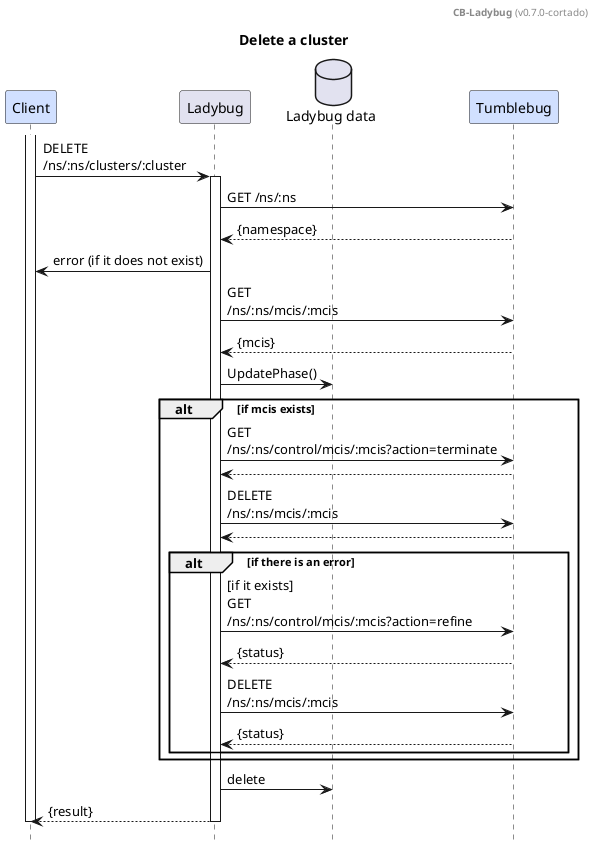 @startuml

header **CB-Ladybug** (v0.7.0-cortado)
title Delete a cluster
hide footbox

participant	"Client"	as webtool		#d1e0ff
participant	"Ladybug"	as provider
database	"Ladybug data"	as db
participant	"Tumblebug"	as tumblebug	#d1e0ff


activate webtool
	webtool		->	provider		: DELETE\n/ns/:ns/clusters/:cluster

	activate provider

		provider	->	tumblebug	: GET /ns/:ns
		tumblebug	-->	provider	: {namespace}
		provider	->	webtool		: error (if it does not exist)

		provider	->	tumblebug	: GET\n/ns/:ns/mcis/:mcis
		tumblebug	-->	provider	: {mcis}

		provider	->	db			: UpdatePhase()

		alt if mcis exists

			provider	->	tumblebug	: GET\n/ns/:ns/control/mcis/:mcis?action=terminate
			tumblebug	-->	provider

			provider	->	tumblebug	: DELETE\n/ns/:ns/mcis/:mcis
			tumblebug	-->	provider

			alt if there is an error
				provider	->	tumblebug	: [if it exists]\nGET\n/ns/:ns/control/mcis/:mcis?action=refine
				tumblebug	-->	provider	: {status}
				
				provider	->	tumblebug	: DELETE\n/ns/:ns/mcis/:mcis
				tumblebug	-->	provider	: {status}
			end

		end

		provider	->	db	: delete
		provider	-->	webtool		: {result}

	deactivate provider

deactivate webtool

@enduml
